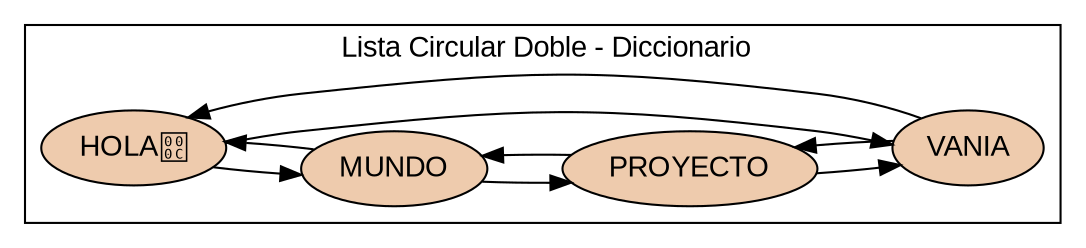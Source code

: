 digraph Grafo{ rankdir= LR 
subgraph cluster4 {
 fontname=Arial label=" Lista Circular Doble - Diccionario"; 
node [fillcolor=peachpuff2 fontname=Arial style=filled label="HOLA"  ] 0;
node [fillcolor=peachpuff2 fontname=Arial style=filled label="MUNDO"  ] 1;
node [fillcolor=peachpuff2 fontname=Arial style=filled label="PROYECTO"  ] 2;
node [fillcolor=peachpuff2 fontname=Arial style=filled label="VANIA"  ] 3;
0->1;
0->3;
1->2;
1->0;
2->3;
2->1;
3->0;
3->2;
}
}